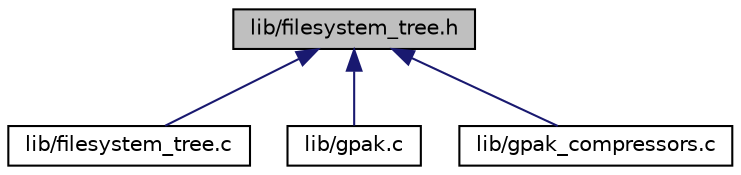 digraph "lib/filesystem_tree.h"
{
 // LATEX_PDF_SIZE
  edge [fontname="Helvetica",fontsize="10",labelfontname="Helvetica",labelfontsize="10"];
  node [fontname="Helvetica",fontsize="10",shape=record];
  Node1 [label="lib/filesystem_tree.h",height=0.2,width=0.4,color="black", fillcolor="grey75", style="filled", fontcolor="black",tooltip=" "];
  Node1 -> Node2 [dir="back",color="midnightblue",fontsize="10",style="solid",fontname="Helvetica"];
  Node2 [label="lib/filesystem_tree.c",height=0.2,width=0.4,color="black", fillcolor="white", style="filled",URL="$filesystem__tree_8c_source.html",tooltip=" "];
  Node1 -> Node3 [dir="back",color="midnightblue",fontsize="10",style="solid",fontname="Helvetica"];
  Node3 [label="lib/gpak.c",height=0.2,width=0.4,color="black", fillcolor="white", style="filled",URL="$gpak_8c_source.html",tooltip=" "];
  Node1 -> Node4 [dir="back",color="midnightblue",fontsize="10",style="solid",fontname="Helvetica"];
  Node4 [label="lib/gpak_compressors.c",height=0.2,width=0.4,color="black", fillcolor="white", style="filled",URL="$gpak__compressors_8c_source.html",tooltip=" "];
}

